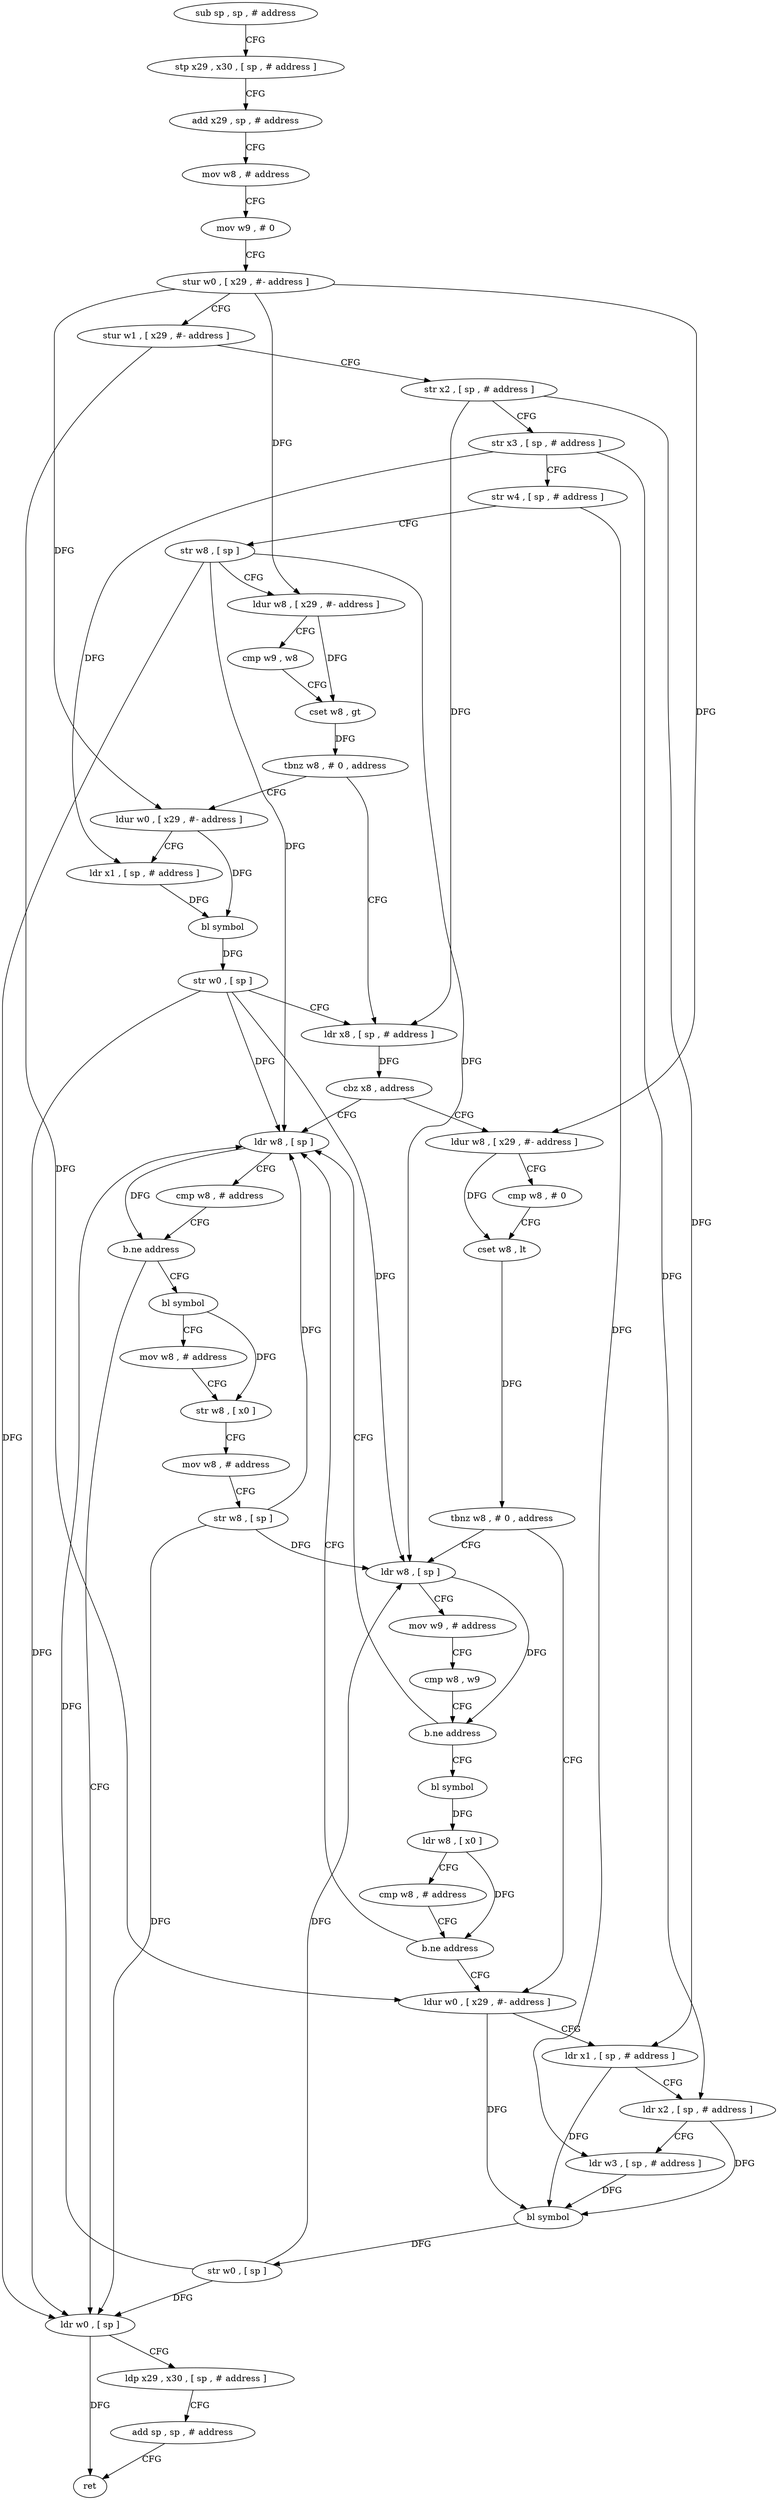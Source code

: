digraph "func" {
"4255916" [label = "sub sp , sp , # address" ]
"4255920" [label = "stp x29 , x30 , [ sp , # address ]" ]
"4255924" [label = "add x29 , sp , # address" ]
"4255928" [label = "mov w8 , # address" ]
"4255932" [label = "mov w9 , # 0" ]
"4255936" [label = "stur w0 , [ x29 , #- address ]" ]
"4255940" [label = "stur w1 , [ x29 , #- address ]" ]
"4255944" [label = "str x2 , [ sp , # address ]" ]
"4255948" [label = "str x3 , [ sp , # address ]" ]
"4255952" [label = "str w4 , [ sp , # address ]" ]
"4255956" [label = "str w8 , [ sp ]" ]
"4255960" [label = "ldur w8 , [ x29 , #- address ]" ]
"4255964" [label = "cmp w9 , w8" ]
"4255968" [label = "cset w8 , gt" ]
"4255972" [label = "tbnz w8 , # 0 , address" ]
"4255992" [label = "ldr x8 , [ sp , # address ]" ]
"4255976" [label = "ldur w0 , [ x29 , #- address ]" ]
"4255996" [label = "cbz x8 , address" ]
"4256072" [label = "ldr w8 , [ sp ]" ]
"4256000" [label = "ldur w8 , [ x29 , #- address ]" ]
"4255980" [label = "ldr x1 , [ sp , # address ]" ]
"4255984" [label = "bl symbol" ]
"4255988" [label = "str w0 , [ sp ]" ]
"4256076" [label = "cmp w8 , # address" ]
"4256080" [label = "b.ne address" ]
"4256104" [label = "ldr w0 , [ sp ]" ]
"4256084" [label = "bl symbol" ]
"4256004" [label = "cmp w8 , # 0" ]
"4256008" [label = "cset w8 , lt" ]
"4256012" [label = "tbnz w8 , # 0 , address" ]
"4256048" [label = "ldur w0 , [ x29 , #- address ]" ]
"4256016" [label = "ldr w8 , [ sp ]" ]
"4256108" [label = "ldp x29 , x30 , [ sp , # address ]" ]
"4256112" [label = "add sp , sp , # address" ]
"4256116" [label = "ret" ]
"4256088" [label = "mov w8 , # address" ]
"4256092" [label = "str w8 , [ x0 ]" ]
"4256096" [label = "mov w8 , # address" ]
"4256100" [label = "str w8 , [ sp ]" ]
"4256052" [label = "ldr x1 , [ sp , # address ]" ]
"4256056" [label = "ldr x2 , [ sp , # address ]" ]
"4256060" [label = "ldr w3 , [ sp , # address ]" ]
"4256064" [label = "bl symbol" ]
"4256068" [label = "str w0 , [ sp ]" ]
"4256020" [label = "mov w9 , # address" ]
"4256024" [label = "cmp w8 , w9" ]
"4256028" [label = "b.ne address" ]
"4256032" [label = "bl symbol" ]
"4256036" [label = "ldr w8 , [ x0 ]" ]
"4256040" [label = "cmp w8 , # address" ]
"4256044" [label = "b.ne address" ]
"4255916" -> "4255920" [ label = "CFG" ]
"4255920" -> "4255924" [ label = "CFG" ]
"4255924" -> "4255928" [ label = "CFG" ]
"4255928" -> "4255932" [ label = "CFG" ]
"4255932" -> "4255936" [ label = "CFG" ]
"4255936" -> "4255940" [ label = "CFG" ]
"4255936" -> "4255960" [ label = "DFG" ]
"4255936" -> "4255976" [ label = "DFG" ]
"4255936" -> "4256000" [ label = "DFG" ]
"4255940" -> "4255944" [ label = "CFG" ]
"4255940" -> "4256048" [ label = "DFG" ]
"4255944" -> "4255948" [ label = "CFG" ]
"4255944" -> "4255992" [ label = "DFG" ]
"4255944" -> "4256052" [ label = "DFG" ]
"4255948" -> "4255952" [ label = "CFG" ]
"4255948" -> "4255980" [ label = "DFG" ]
"4255948" -> "4256056" [ label = "DFG" ]
"4255952" -> "4255956" [ label = "CFG" ]
"4255952" -> "4256060" [ label = "DFG" ]
"4255956" -> "4255960" [ label = "CFG" ]
"4255956" -> "4256072" [ label = "DFG" ]
"4255956" -> "4256104" [ label = "DFG" ]
"4255956" -> "4256016" [ label = "DFG" ]
"4255960" -> "4255964" [ label = "CFG" ]
"4255960" -> "4255968" [ label = "DFG" ]
"4255964" -> "4255968" [ label = "CFG" ]
"4255968" -> "4255972" [ label = "DFG" ]
"4255972" -> "4255992" [ label = "CFG" ]
"4255972" -> "4255976" [ label = "CFG" ]
"4255992" -> "4255996" [ label = "DFG" ]
"4255976" -> "4255980" [ label = "CFG" ]
"4255976" -> "4255984" [ label = "DFG" ]
"4255996" -> "4256072" [ label = "CFG" ]
"4255996" -> "4256000" [ label = "CFG" ]
"4256072" -> "4256076" [ label = "CFG" ]
"4256072" -> "4256080" [ label = "DFG" ]
"4256000" -> "4256004" [ label = "CFG" ]
"4256000" -> "4256008" [ label = "DFG" ]
"4255980" -> "4255984" [ label = "DFG" ]
"4255984" -> "4255988" [ label = "DFG" ]
"4255988" -> "4255992" [ label = "CFG" ]
"4255988" -> "4256072" [ label = "DFG" ]
"4255988" -> "4256104" [ label = "DFG" ]
"4255988" -> "4256016" [ label = "DFG" ]
"4256076" -> "4256080" [ label = "CFG" ]
"4256080" -> "4256104" [ label = "CFG" ]
"4256080" -> "4256084" [ label = "CFG" ]
"4256104" -> "4256108" [ label = "CFG" ]
"4256104" -> "4256116" [ label = "DFG" ]
"4256084" -> "4256088" [ label = "CFG" ]
"4256084" -> "4256092" [ label = "DFG" ]
"4256004" -> "4256008" [ label = "CFG" ]
"4256008" -> "4256012" [ label = "DFG" ]
"4256012" -> "4256048" [ label = "CFG" ]
"4256012" -> "4256016" [ label = "CFG" ]
"4256048" -> "4256052" [ label = "CFG" ]
"4256048" -> "4256064" [ label = "DFG" ]
"4256016" -> "4256020" [ label = "CFG" ]
"4256016" -> "4256028" [ label = "DFG" ]
"4256108" -> "4256112" [ label = "CFG" ]
"4256112" -> "4256116" [ label = "CFG" ]
"4256088" -> "4256092" [ label = "CFG" ]
"4256092" -> "4256096" [ label = "CFG" ]
"4256096" -> "4256100" [ label = "CFG" ]
"4256100" -> "4256104" [ label = "DFG" ]
"4256100" -> "4256072" [ label = "DFG" ]
"4256100" -> "4256016" [ label = "DFG" ]
"4256052" -> "4256056" [ label = "CFG" ]
"4256052" -> "4256064" [ label = "DFG" ]
"4256056" -> "4256060" [ label = "CFG" ]
"4256056" -> "4256064" [ label = "DFG" ]
"4256060" -> "4256064" [ label = "DFG" ]
"4256064" -> "4256068" [ label = "DFG" ]
"4256068" -> "4256072" [ label = "DFG" ]
"4256068" -> "4256104" [ label = "DFG" ]
"4256068" -> "4256016" [ label = "DFG" ]
"4256020" -> "4256024" [ label = "CFG" ]
"4256024" -> "4256028" [ label = "CFG" ]
"4256028" -> "4256072" [ label = "CFG" ]
"4256028" -> "4256032" [ label = "CFG" ]
"4256032" -> "4256036" [ label = "DFG" ]
"4256036" -> "4256040" [ label = "CFG" ]
"4256036" -> "4256044" [ label = "DFG" ]
"4256040" -> "4256044" [ label = "CFG" ]
"4256044" -> "4256072" [ label = "CFG" ]
"4256044" -> "4256048" [ label = "CFG" ]
}

